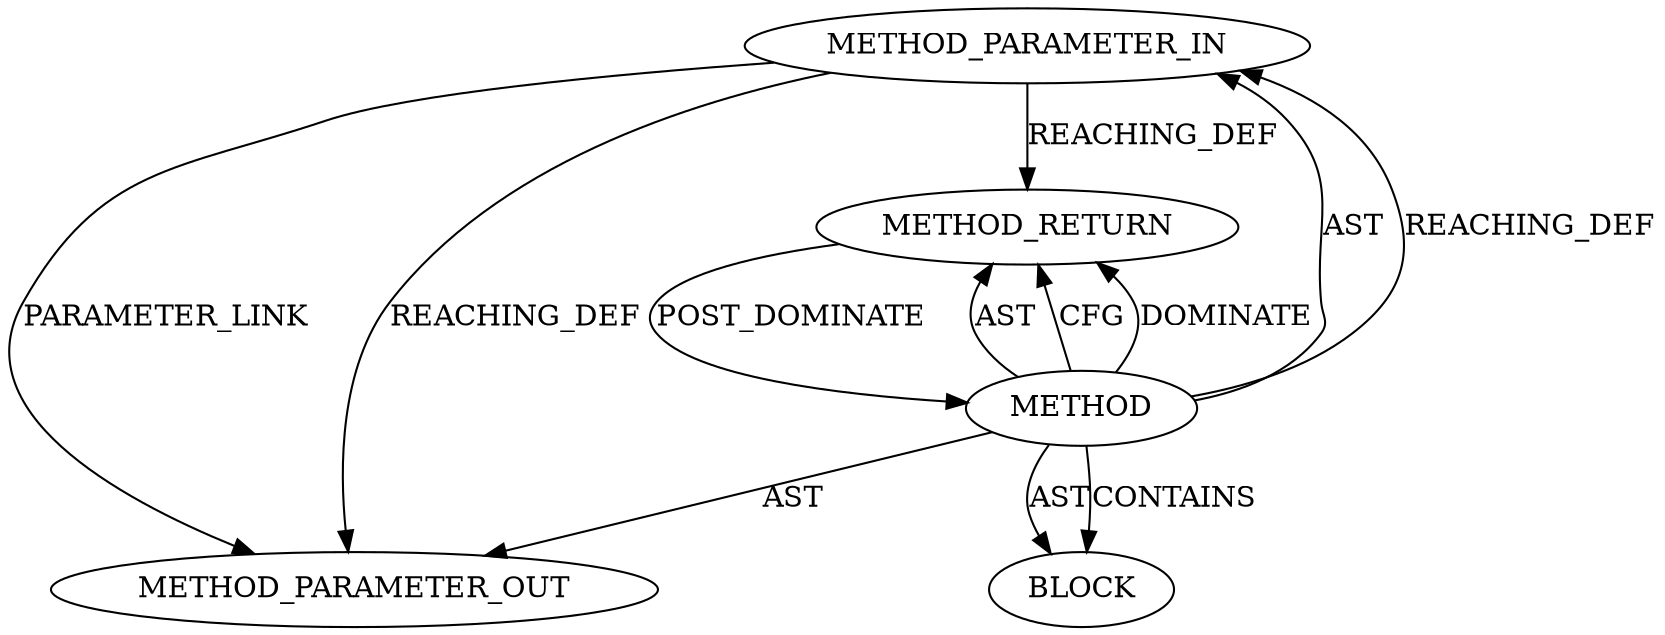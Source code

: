 digraph {
  13323 [label=METHOD_PARAMETER_OUT ORDER=1 CODE="p1" IS_VARIADIC=false TYPE_FULL_NAME="ANY" EVALUATION_STRATEGY="BY_VALUE" INDEX=1 NAME="p1"]
  12057 [label=METHOD_RETURN ORDER=2 CODE="RET" TYPE_FULL_NAME="ANY" EVALUATION_STRATEGY="BY_VALUE"]
  12055 [label=METHOD_PARAMETER_IN ORDER=1 CODE="p1" IS_VARIADIC=false TYPE_FULL_NAME="ANY" EVALUATION_STRATEGY="BY_VALUE" INDEX=1 NAME="p1"]
  12054 [label=METHOD AST_PARENT_TYPE="NAMESPACE_BLOCK" AST_PARENT_FULL_NAME="<global>" ORDER=0 CODE="<empty>" FULL_NAME="<operator>.indirection" IS_EXTERNAL=true FILENAME="<empty>" SIGNATURE="" NAME="<operator>.indirection"]
  12056 [label=BLOCK ORDER=1 ARGUMENT_INDEX=1 CODE="<empty>" TYPE_FULL_NAME="ANY"]
  12055 -> 13323 [label=PARAMETER_LINK ]
  12054 -> 12056 [label=AST ]
  12057 -> 12054 [label=POST_DOMINATE ]
  12054 -> 12057 [label=AST ]
  12054 -> 12056 [label=CONTAINS ]
  12055 -> 13323 [label=REACHING_DEF VARIABLE="p1"]
  12054 -> 12057 [label=CFG ]
  12054 -> 13323 [label=AST ]
  12054 -> 12055 [label=AST ]
  12054 -> 12057 [label=DOMINATE ]
  12055 -> 12057 [label=REACHING_DEF VARIABLE="p1"]
  12054 -> 12055 [label=REACHING_DEF VARIABLE=""]
}
